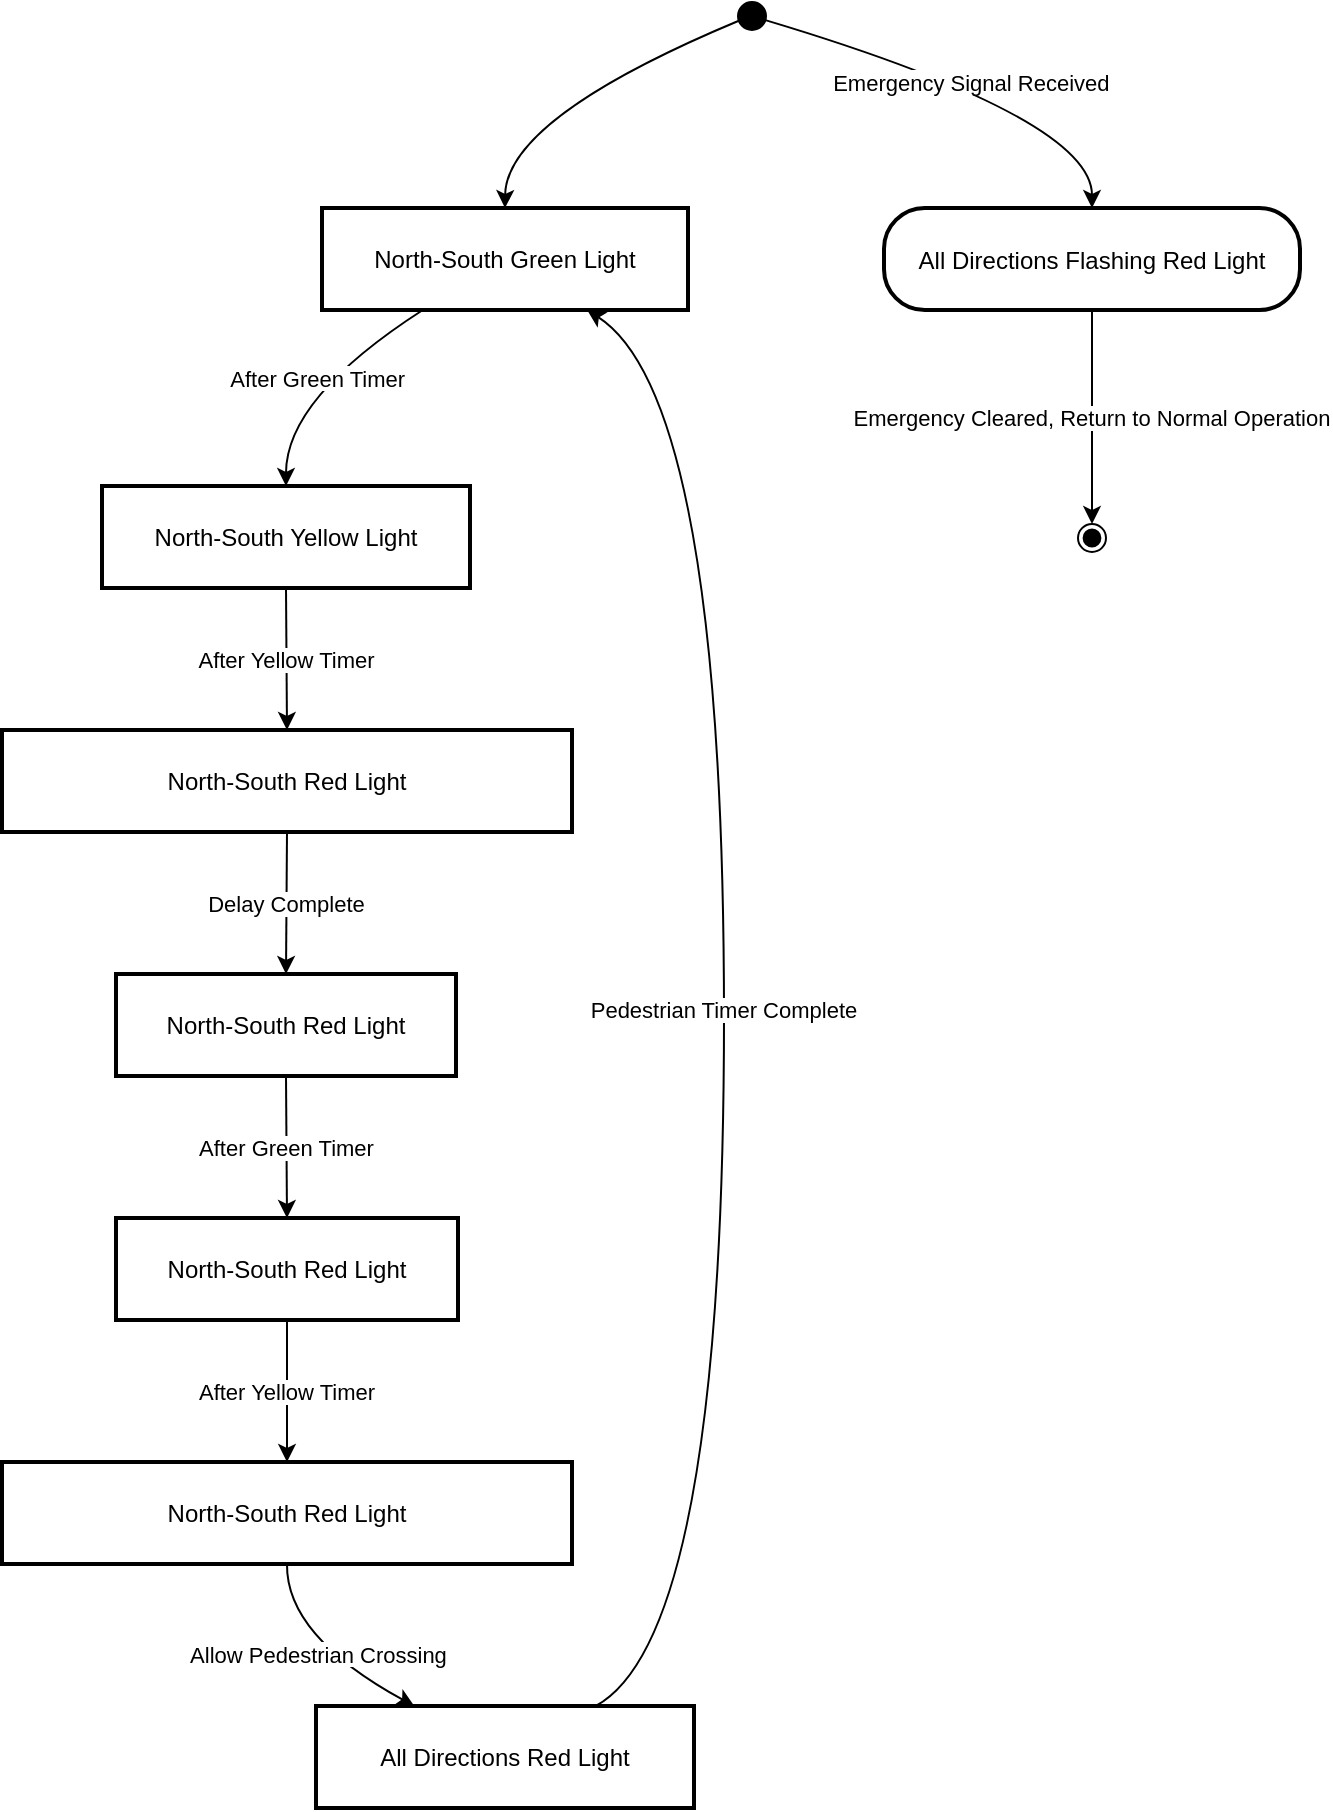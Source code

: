 <mxfile version="24.7.17">
  <diagram name="Page-1" id="HekCqmyWO1DZ5NtoT8O_">
    <mxGraphModel dx="1364" dy="843" grid="1" gridSize="10" guides="1" tooltips="1" connect="1" arrows="1" fold="1" page="1" pageScale="1" pageWidth="850" pageHeight="1100" math="0" shadow="0">
      <root>
        <mxCell id="0" />
        <mxCell id="1" parent="0" />
        <mxCell id="8NGIekouM7JTUqROGxGP-1" value="" style="ellipse;fillColor=strokeColor;" vertex="1" parent="1">
          <mxGeometry x="388" y="20" width="14" height="14" as="geometry" />
        </mxCell>
        <mxCell id="8NGIekouM7JTUqROGxGP-2" value="North-South Green Light" style="whiteSpace=wrap;strokeWidth=2;" vertex="1" parent="1">
          <mxGeometry x="180" y="123" width="183" height="51" as="geometry" />
        </mxCell>
        <mxCell id="8NGIekouM7JTUqROGxGP-3" value="North-South Yellow Light" style="whiteSpace=wrap;strokeWidth=2;" vertex="1" parent="1">
          <mxGeometry x="70" y="262" width="184" height="51" as="geometry" />
        </mxCell>
        <mxCell id="8NGIekouM7JTUqROGxGP-4" value="North-South Red Light" style="whiteSpace=wrap;strokeWidth=2;" vertex="1" parent="1">
          <mxGeometry x="20" y="384" width="285" height="51" as="geometry" />
        </mxCell>
        <mxCell id="8NGIekouM7JTUqROGxGP-5" value="North-South Red Light" style="whiteSpace=wrap;strokeWidth=2;" vertex="1" parent="1">
          <mxGeometry x="77" y="506" width="170" height="51" as="geometry" />
        </mxCell>
        <mxCell id="8NGIekouM7JTUqROGxGP-6" value="North-South Red Light" style="whiteSpace=wrap;strokeWidth=2;" vertex="1" parent="1">
          <mxGeometry x="77" y="628" width="171" height="51" as="geometry" />
        </mxCell>
        <mxCell id="8NGIekouM7JTUqROGxGP-7" value="North-South Red Light" style="whiteSpace=wrap;strokeWidth=2;" vertex="1" parent="1">
          <mxGeometry x="20" y="750" width="285" height="51" as="geometry" />
        </mxCell>
        <mxCell id="8NGIekouM7JTUqROGxGP-8" value="All Directions Red Light" style="whiteSpace=wrap;strokeWidth=2;" vertex="1" parent="1">
          <mxGeometry x="177" y="872" width="189" height="51" as="geometry" />
        </mxCell>
        <mxCell id="8NGIekouM7JTUqROGxGP-9" value="All Directions Flashing Red Light" style="rounded=1;arcSize=40;strokeWidth=2" vertex="1" parent="1">
          <mxGeometry x="461" y="123" width="208" height="51" as="geometry" />
        </mxCell>
        <mxCell id="8NGIekouM7JTUqROGxGP-10" value="" style="ellipse;shape=endState;fillColor=strokeColor;" vertex="1" parent="1">
          <mxGeometry x="558" y="281" width="14" height="14" as="geometry" />
        </mxCell>
        <mxCell id="8NGIekouM7JTUqROGxGP-11" value="" style="curved=1;startArrow=none;;exitX=-0.03;exitY=0.71;entryX=0.5;entryY=-0.01;rounded=0;" edge="1" parent="1" source="8NGIekouM7JTUqROGxGP-1" target="8NGIekouM7JTUqROGxGP-2">
          <mxGeometry relative="1" as="geometry">
            <Array as="points">
              <mxPoint x="272" y="78" />
            </Array>
          </mxGeometry>
        </mxCell>
        <mxCell id="8NGIekouM7JTUqROGxGP-12" value="After Green Timer" style="curved=1;startArrow=none;;exitX=0.28;exitY=0.99;entryX=0.5;entryY=0;rounded=0;" edge="1" parent="1" source="8NGIekouM7JTUqROGxGP-2" target="8NGIekouM7JTUqROGxGP-3">
          <mxGeometry relative="1" as="geometry">
            <Array as="points">
              <mxPoint x="162" y="218" />
            </Array>
          </mxGeometry>
        </mxCell>
        <mxCell id="8NGIekouM7JTUqROGxGP-13" value="After Yellow Timer" style="curved=1;startArrow=none;;exitX=0.5;exitY=1;entryX=0.5;entryY=0;rounded=0;" edge="1" parent="1" source="8NGIekouM7JTUqROGxGP-3" target="8NGIekouM7JTUqROGxGP-4">
          <mxGeometry relative="1" as="geometry">
            <Array as="points" />
          </mxGeometry>
        </mxCell>
        <mxCell id="8NGIekouM7JTUqROGxGP-14" value="Delay Complete" style="curved=1;startArrow=none;;exitX=0.5;exitY=1;entryX=0.5;entryY=0;rounded=0;" edge="1" parent="1" source="8NGIekouM7JTUqROGxGP-4" target="8NGIekouM7JTUqROGxGP-5">
          <mxGeometry relative="1" as="geometry">
            <Array as="points" />
          </mxGeometry>
        </mxCell>
        <mxCell id="8NGIekouM7JTUqROGxGP-15" value="After Green Timer" style="curved=1;startArrow=none;;exitX=0.5;exitY=1;entryX=0.5;entryY=0;rounded=0;" edge="1" parent="1" source="8NGIekouM7JTUqROGxGP-5" target="8NGIekouM7JTUqROGxGP-6">
          <mxGeometry relative="1" as="geometry">
            <Array as="points" />
          </mxGeometry>
        </mxCell>
        <mxCell id="8NGIekouM7JTUqROGxGP-16" value="After Yellow Timer" style="curved=1;startArrow=none;;exitX=0.5;exitY=1;entryX=0.5;entryY=0;rounded=0;" edge="1" parent="1" source="8NGIekouM7JTUqROGxGP-6" target="8NGIekouM7JTUqROGxGP-7">
          <mxGeometry relative="1" as="geometry">
            <Array as="points" />
          </mxGeometry>
        </mxCell>
        <mxCell id="8NGIekouM7JTUqROGxGP-17" value="Allow Pedestrian Crossing" style="curved=1;startArrow=none;;exitX=0.5;exitY=1;entryX=0.26;entryY=0;rounded=0;" edge="1" parent="1" source="8NGIekouM7JTUqROGxGP-7" target="8NGIekouM7JTUqROGxGP-8">
          <mxGeometry relative="1" as="geometry">
            <Array as="points">
              <mxPoint x="162" y="837" />
            </Array>
          </mxGeometry>
        </mxCell>
        <mxCell id="8NGIekouM7JTUqROGxGP-18" value="Pedestrian Timer Complete" style="curved=1;startArrow=none;;exitX=0.74;exitY=0;entryX=0.72;entryY=0.99;rounded=0;" edge="1" parent="1" source="8NGIekouM7JTUqROGxGP-8" target="8NGIekouM7JTUqROGxGP-2">
          <mxGeometry relative="1" as="geometry">
            <Array as="points">
              <mxPoint x="381" y="837" />
              <mxPoint x="381" y="218" />
            </Array>
          </mxGeometry>
        </mxCell>
        <mxCell id="8NGIekouM7JTUqROGxGP-19" value="Emergency Signal Received" style="curved=1;startArrow=none;;exitX=0.97;exitY=0.65;entryX=0.5;entryY=0;rounded=0;" edge="1" parent="1" source="8NGIekouM7JTUqROGxGP-1" target="8NGIekouM7JTUqROGxGP-9">
          <mxGeometry relative="1" as="geometry">
            <Array as="points">
              <mxPoint x="565" y="78" />
            </Array>
          </mxGeometry>
        </mxCell>
        <mxCell id="8NGIekouM7JTUqROGxGP-20" value="Emergency Cleared, Return to Normal Operation" style="curved=1;startArrow=none;;exitX=0.5;exitY=0.99;entryX=0.47;entryY=-0.02;rounded=0;" edge="1" parent="1" source="8NGIekouM7JTUqROGxGP-9" target="8NGIekouM7JTUqROGxGP-10">
          <mxGeometry relative="1" as="geometry">
            <Array as="points" />
          </mxGeometry>
        </mxCell>
      </root>
    </mxGraphModel>
  </diagram>
</mxfile>
